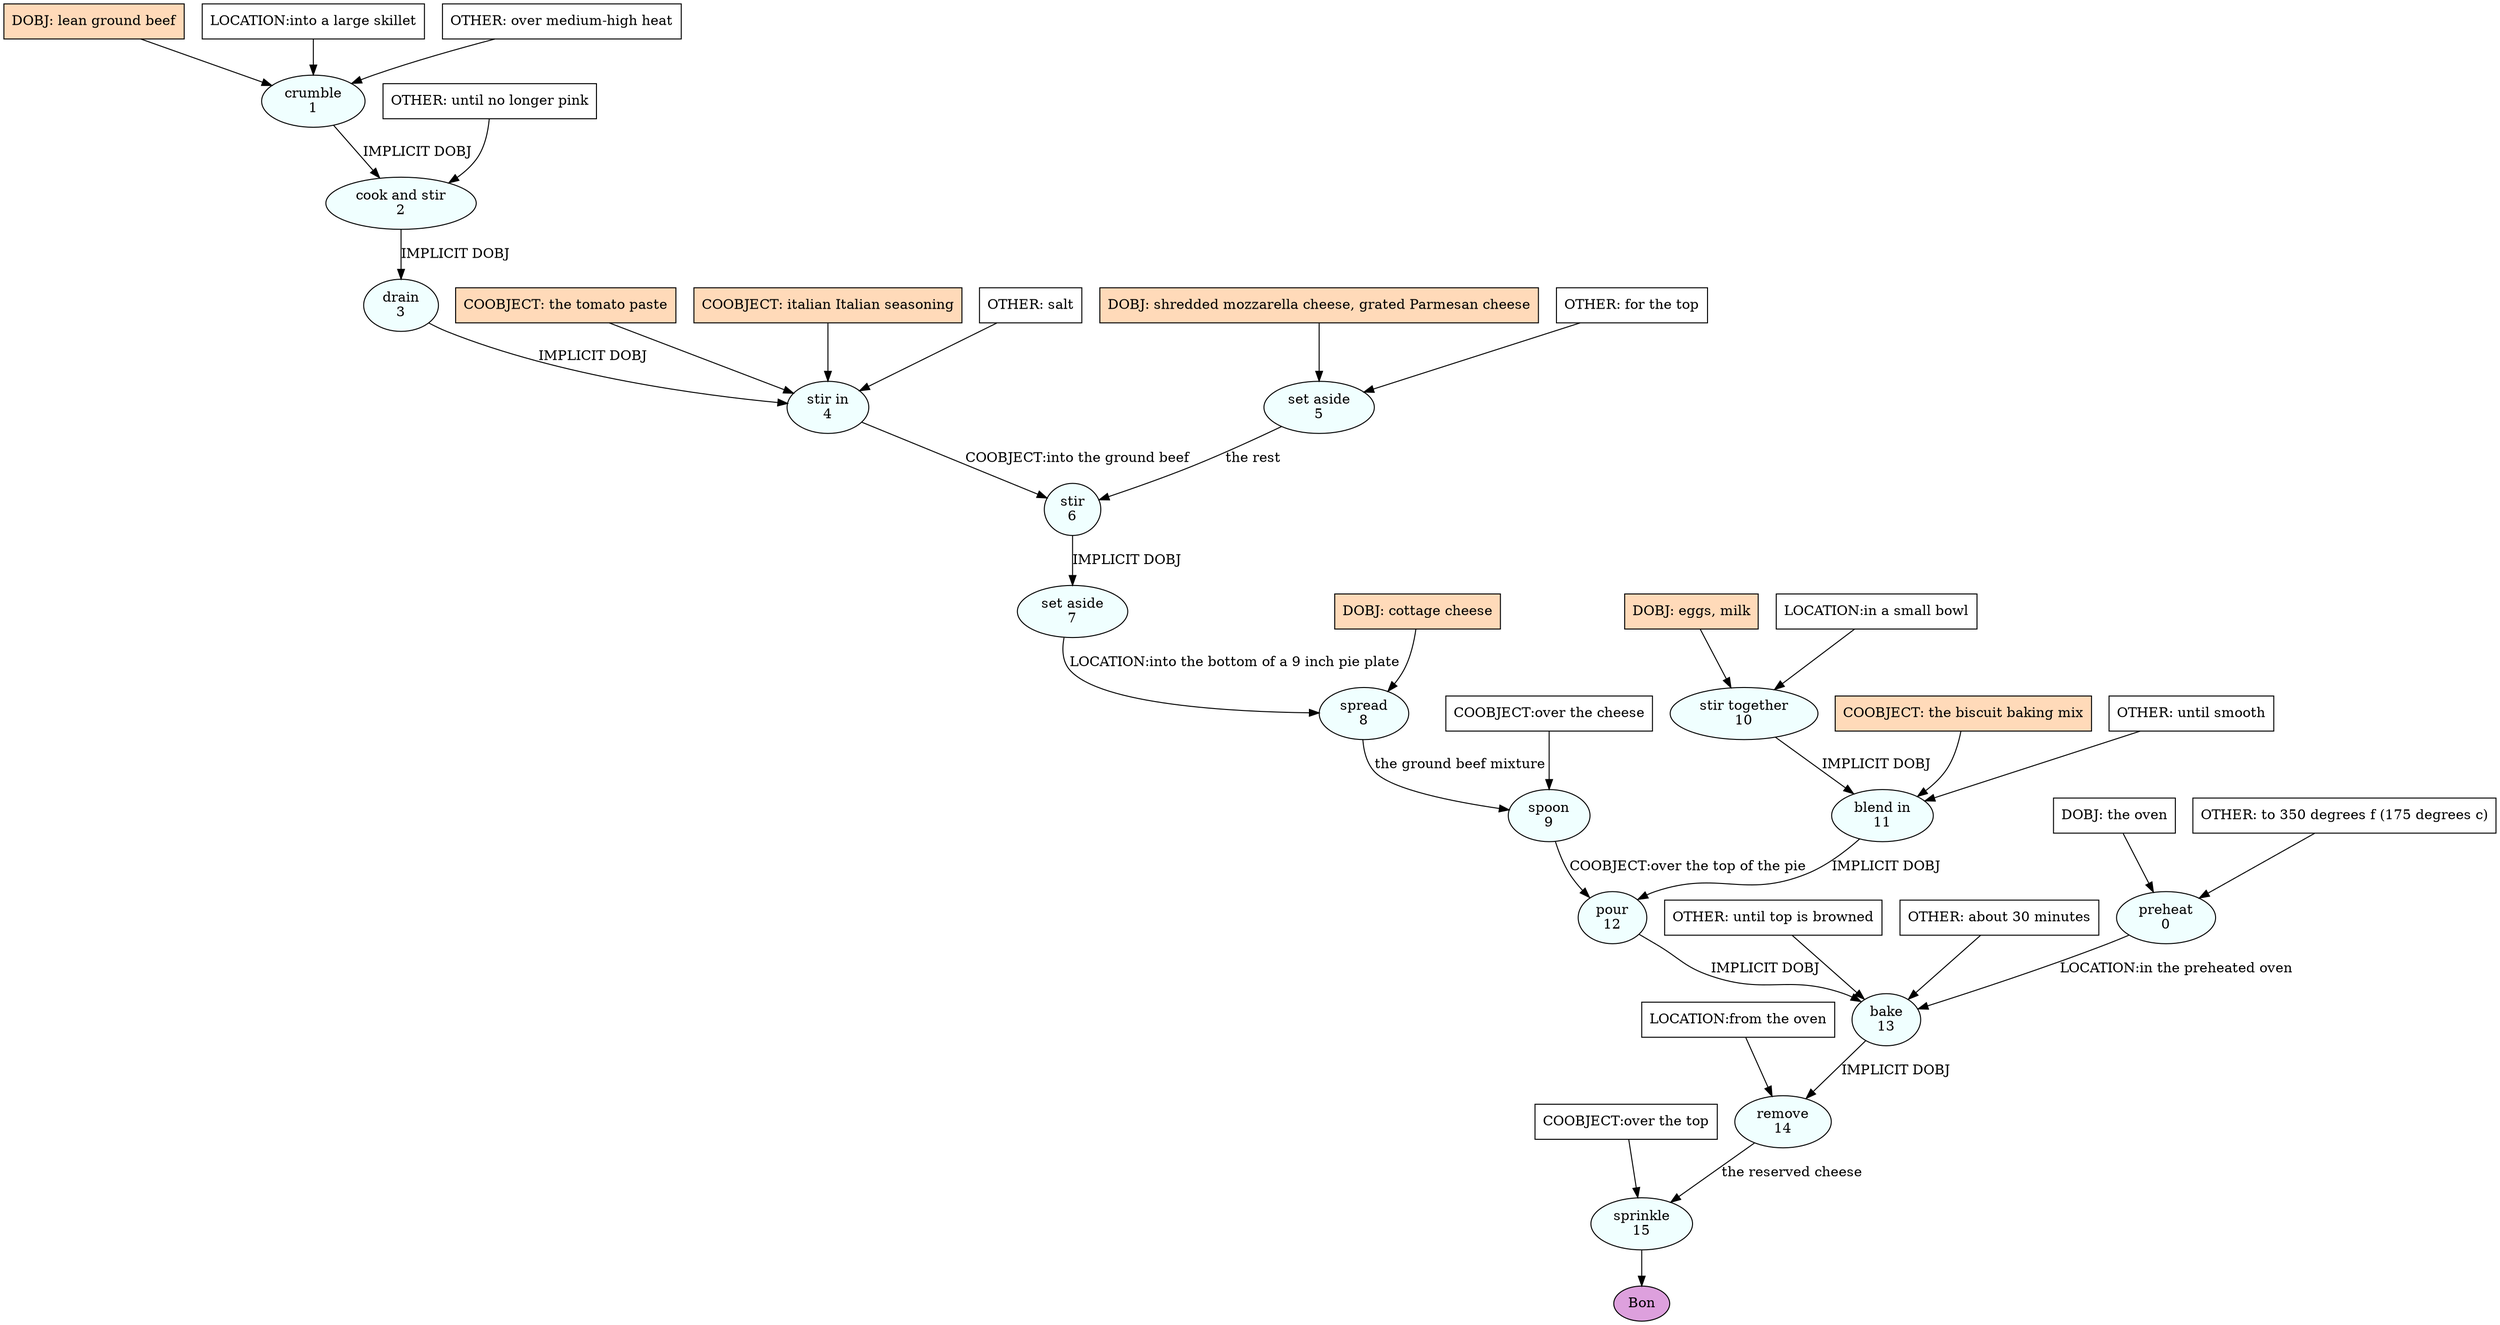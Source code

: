 digraph recipe {
E0[label="preheat
0", shape=oval, style=filled, fillcolor=azure]
E1[label="crumble
1", shape=oval, style=filled, fillcolor=azure]
E2[label="cook and stir
2", shape=oval, style=filled, fillcolor=azure]
E3[label="drain
3", shape=oval, style=filled, fillcolor=azure]
E4[label="stir in
4", shape=oval, style=filled, fillcolor=azure]
E5[label="set aside
5", shape=oval, style=filled, fillcolor=azure]
E6[label="stir
6", shape=oval, style=filled, fillcolor=azure]
E7[label="set aside
7", shape=oval, style=filled, fillcolor=azure]
E8[label="spread
8", shape=oval, style=filled, fillcolor=azure]
E9[label="spoon
9", shape=oval, style=filled, fillcolor=azure]
E10[label="stir together
10", shape=oval, style=filled, fillcolor=azure]
E11[label="blend in
11", shape=oval, style=filled, fillcolor=azure]
E12[label="pour
12", shape=oval, style=filled, fillcolor=azure]
E13[label="bake
13", shape=oval, style=filled, fillcolor=azure]
E14[label="remove
14", shape=oval, style=filled, fillcolor=azure]
E15[label="sprinkle
15", shape=oval, style=filled, fillcolor=azure]
D0[label="DOBJ: the oven", shape=box, style=filled, fillcolor=white]
D0 -> E0
O0_0[label="OTHER: to 350 degrees f (175 degrees c)", shape=box, style=filled, fillcolor=white]
O0_0 -> E0
D1[label="DOBJ: lean ground beef", shape=box, style=filled, fillcolor=peachpuff]
D1 -> E1
P1_0[label="LOCATION:into a large skillet", shape=box, style=filled, fillcolor=white]
P1_0 -> E1
O1_0[label="OTHER: over medium-high heat", shape=box, style=filled, fillcolor=white]
O1_0 -> E1
D10[label="DOBJ: eggs, milk", shape=box, style=filled, fillcolor=peachpuff]
D10 -> E10
P10_0[label="LOCATION:in a small bowl", shape=box, style=filled, fillcolor=white]
P10_0 -> E10
D5[label="DOBJ: shredded mozzarella cheese, grated Parmesan cheese", shape=box, style=filled, fillcolor=peachpuff]
D5 -> E5
O5_0[label="OTHER: for the top", shape=box, style=filled, fillcolor=white]
O5_0 -> E5
E1 -> E2 [label="IMPLICIT DOBJ"]
O2_0_0[label="OTHER: until no longer pink", shape=box, style=filled, fillcolor=white]
O2_0_0 -> E2
E2 -> E3 [label="IMPLICIT DOBJ"]
E3 -> E4 [label="IMPLICIT DOBJ"]
P4_0_ing[label="COOBJECT: the tomato paste", shape=box, style=filled, fillcolor=peachpuff]
P4_0_ing -> E4
P4_1_ing[label="COOBJECT: italian Italian seasoning", shape=box, style=filled, fillcolor=peachpuff]
P4_1_ing -> E4
O4_0_0[label="OTHER: salt", shape=box, style=filled, fillcolor=white]
O4_0_0 -> E4
E5 -> E6 [label="the rest"]
E4 -> E6 [label="COOBJECT:into the ground beef"]
E6 -> E7 [label="IMPLICIT DOBJ"]
D8_ing[label="DOBJ: cottage cheese", shape=box, style=filled, fillcolor=peachpuff]
D8_ing -> E8
E7 -> E8 [label="LOCATION:into the bottom of a 9 inch pie plate"]
E8 -> E9 [label="the ground beef mixture"]
P9_0_0[label="COOBJECT:over the cheese", shape=box, style=filled, fillcolor=white]
P9_0_0 -> E9
E10 -> E11 [label="IMPLICIT DOBJ"]
P11_0_ing[label="COOBJECT: the biscuit baking mix", shape=box, style=filled, fillcolor=peachpuff]
P11_0_ing -> E11
O11_0_0[label="OTHER: until smooth", shape=box, style=filled, fillcolor=white]
O11_0_0 -> E11
E11 -> E12 [label="IMPLICIT DOBJ"]
E9 -> E12 [label="COOBJECT:over the top of the pie"]
E12 -> E13 [label="IMPLICIT DOBJ"]
E0 -> E13 [label="LOCATION:in the preheated oven"]
O13_0_0[label="OTHER: until top is browned", shape=box, style=filled, fillcolor=white]
O13_0_0 -> E13
O13_1_0[label="OTHER: about 30 minutes", shape=box, style=filled, fillcolor=white]
O13_1_0 -> E13
E13 -> E14 [label="IMPLICIT DOBJ"]
P14_0_0[label="LOCATION:from the oven", shape=box, style=filled, fillcolor=white]
P14_0_0 -> E14
E14 -> E15 [label="the reserved cheese"]
P15_0_0[label="COOBJECT:over the top", shape=box, style=filled, fillcolor=white]
P15_0_0 -> E15
EOR[label="Bon", shape=oval, style=filled, fillcolor=plum]
E15 -> EOR
}
